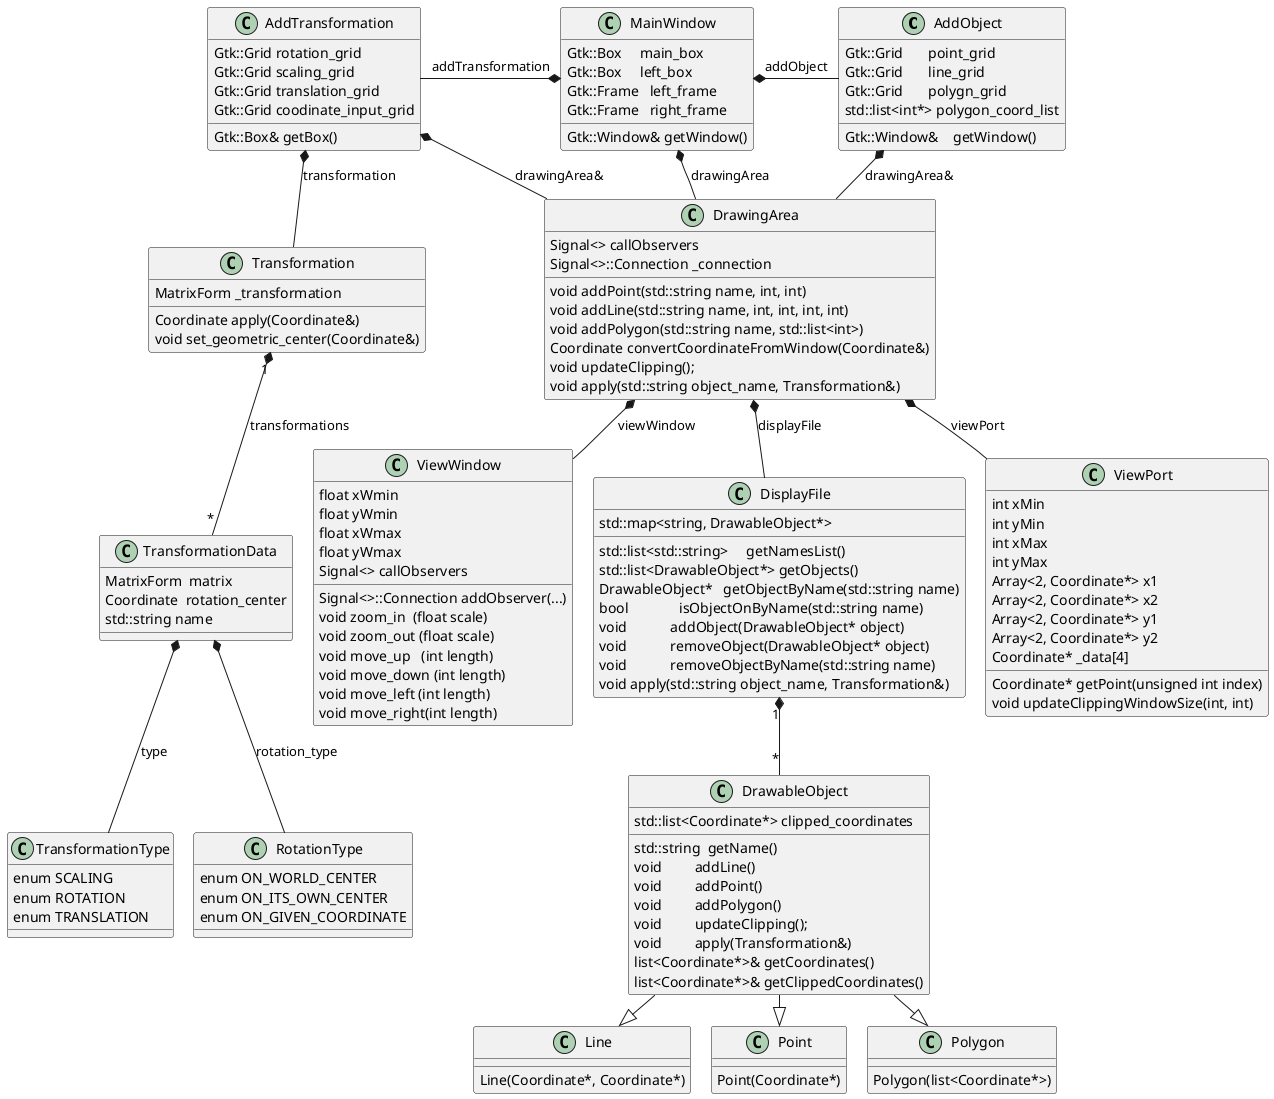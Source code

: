 
@startuml
  skinparam defaultFontName Consolas
  skinparam nodesep 20
  skinparam ranksep 30

  AddObject  *--  DrawingArea              : drawingArea&

  AddTransformation  *--  DrawingArea      : drawingArea&
  AddTransformation  *-down- Transformation: transformation

  DisplayFile        -left[hidden]> ViewWindow
  DisplayFile "1\n"  *-down- "*" DrawableObject

  DrawingArea *-- ViewPort                 : viewPort
  DrawingArea *-- ViewWindow               : viewWindow
  DrawingArea *-down- DisplayFile          : displayFile

  Line    <|-up- DrawableObject
  Point   <|-up- DrawableObject
  Polygon <|-up- DrawableObject

  MainWindow *-down-  DrawingArea          : drawingArea
  MainWindow *-right- AddObject            : addObject
  MainWindow *-left-  AddTransformation    : addTransformation

  Transformation "1" *-- "*" TransformationData: transformations
  TransformationData *-- TransformationType: type
  TransformationData *-- RotationType      : rotation_type

  class AddObject {
    Gtk::Grid       point_grid
    Gtk::Grid       line_grid
    Gtk::Grid       polygn_grid
    Gtk::Window&    getWindow()
    std::list<int*> polygon_coord_list
  }

  class AddTransformation {
    Gtk::Grid rotation_grid
    Gtk::Grid scaling_grid
    Gtk::Grid translation_grid
    Gtk::Grid coodinate_input_grid
    Gtk::Box& getBox()
  }

  class DisplayFile {
    std::map<string, DrawableObject*>

    std::list<std::string>     getNamesList()
    std::list<DrawableObject*> getObjects()
    DrawableObject*   getObjectByName(std::string name)
    bool              isObjectOnByName(std::string name)
    void            addObject(DrawableObject* object)
    void            removeObject(DrawableObject* object)
    void            removeObjectByName(std::string name)
    void apply(std::string object_name, Transformation&)
  }

  class DrawableObject {
    std::string  getName()
    void         addLine()
    void         addPoint()
    void         addPolygon()
    void         updateClipping();
    void         apply(Transformation&)
    std::list<Coordinate*> clipped_coordinates
    list<Coordinate*>& getCoordinates()
    list<Coordinate*>& getClippedCoordinates()
  }

  class DrawingArea {
    Signal<> callObservers
    Signal<>::Connection _connection
    void addPoint(std::string name, int, int)
    void addLine(std::string name, int, int, int, int)
    void addPolygon(std::string name, std::list<int>)
    Coordinate convertCoordinateFromWindow(Coordinate&)
    void updateClipping();
    void apply(std::string object_name, Transformation&)
  }

  class Line {
    Line(Coordinate*, Coordinate*)
  }

  class Point {
    Point(Coordinate*)
  }

  class Polygon {
    Polygon(list<Coordinate*>)
  }

  class MainWindow {
    Gtk::Box     main_box
    Gtk::Box     left_box
    Gtk::Frame   left_frame
    Gtk::Frame   right_frame
    Gtk::Window& getWindow()
  }

  class RotationType {
    enum ON_WORLD_CENTER
    enum ON_ITS_OWN_CENTER
    enum ON_GIVEN_COORDINATE
  }

  class Transformation {
    MatrixForm _transformation
    Coordinate apply(Coordinate&)
    void set_geometric_center(Coordinate&)
  }

  class TransformationData {
    MatrixForm  matrix
    Coordinate  rotation_center
    std::string name
  }

  class TransformationType {
    enum SCALING
    enum ROTATION
    enum TRANSLATION
  }

  class ViewPort {
    int xMin
    int yMin
    int xMax
    int yMax
    Array<2, Coordinate*> x1
    Array<2, Coordinate*> x2
    Array<2, Coordinate*> y1
    Array<2, Coordinate*> y2
    Coordinate* _data[4]
    Coordinate* getPoint(unsigned int index)
    void updateClippingWindowSize(int, int)
  }

  class ViewWindow {
    float xWmin
    float yWmin
    float xWmax
    float yWmax
    Signal<> callObservers
    Signal<>::Connection addObserver(...)
    void zoom_in  (float scale)
    void zoom_out (float scale)
    void move_up   (int length)
    void move_down (int length)
    void move_left (int length)
    void move_right(int length)
  }

@enduml
